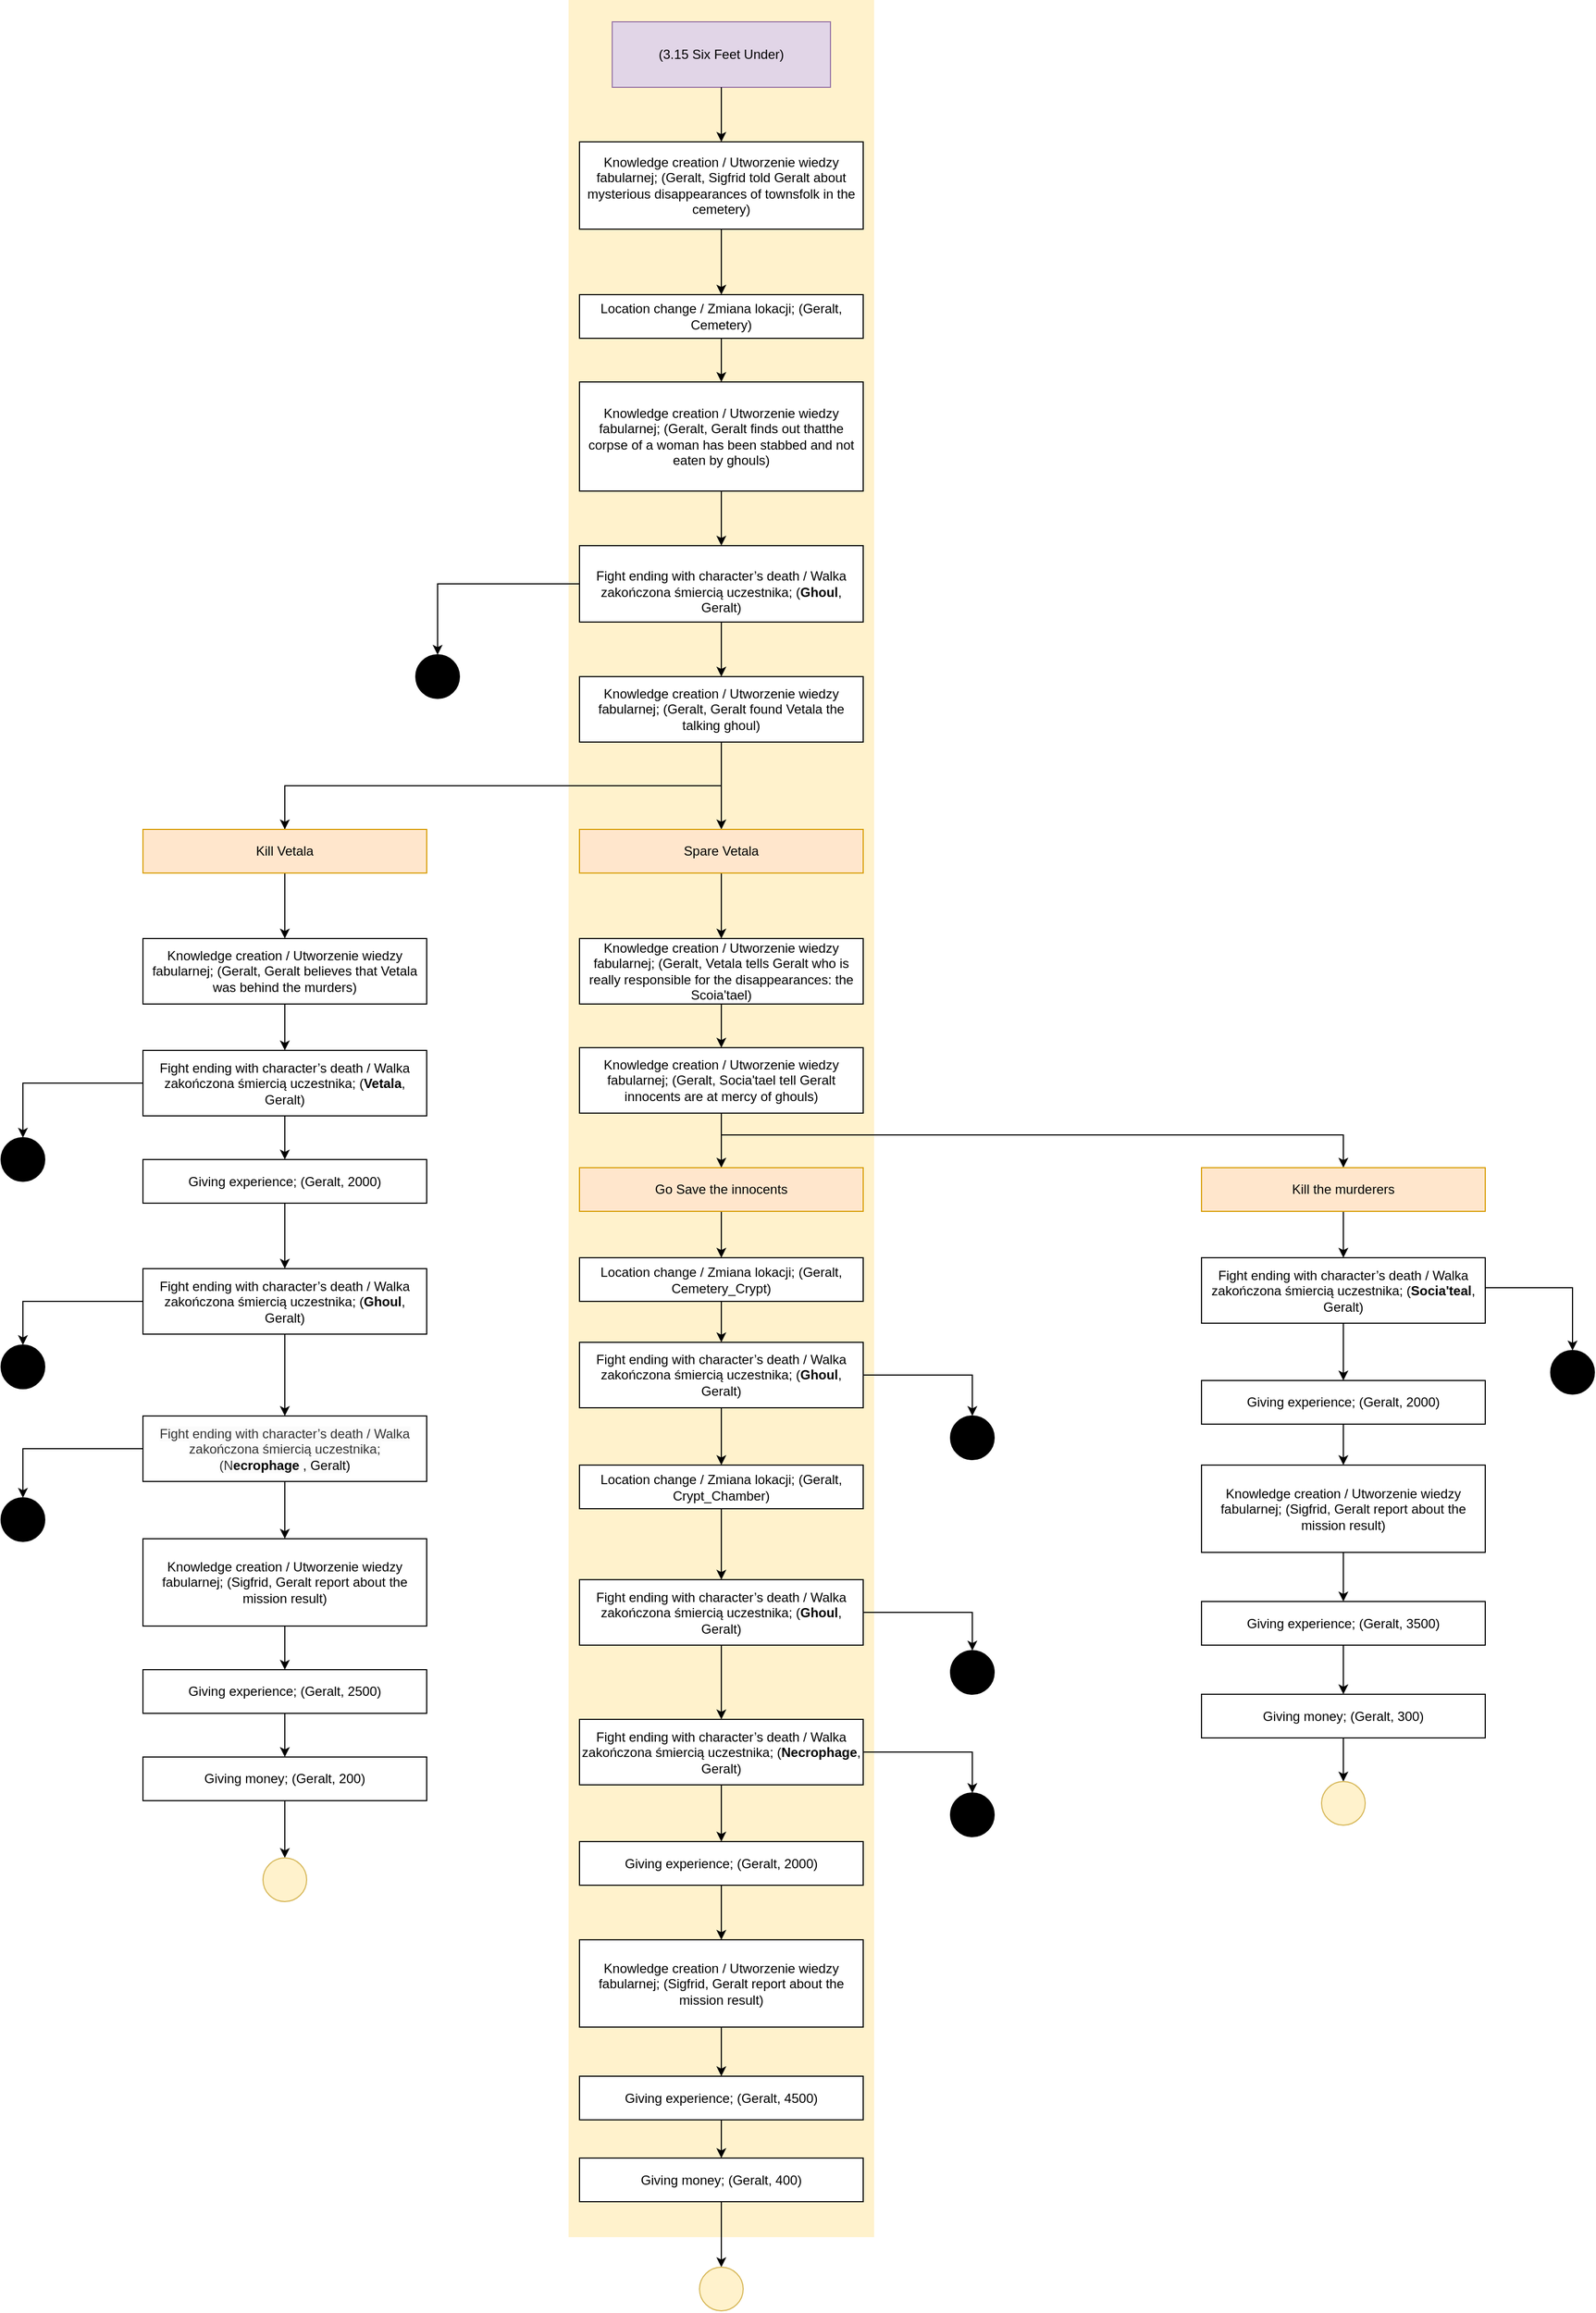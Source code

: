 <mxfile version="23.1.2" type="google">
  <diagram name="Strona-1" id="wG5_umZCjteZVF7WjZrg">
    <mxGraphModel grid="1" page="1" gridSize="10" guides="1" tooltips="1" connect="1" arrows="1" fold="1" pageScale="1" pageWidth="850" pageHeight="1100" math="0" shadow="0">
      <root>
        <mxCell id="0" />
        <mxCell id="1" parent="0" />
        <mxCell id="nVaZI51FeeT5_AW7T5yP-10" value="" style="whiteSpace=wrap;html=1;fillColor=#fff2cc;strokeColor=none;" vertex="1" parent="1">
          <mxGeometry x="-220" y="50" width="280" height="2050" as="geometry" />
        </mxCell>
        <mxCell id="x6JtXPcbMbZOkAOCYJe6-2" value="(3.15 Six Feet Under)" style="rounded=0;whiteSpace=wrap;html=1;fillColor=#e1d5e7;strokeColor=#9673a6;" vertex="1" parent="1">
          <mxGeometry x="-180" y="70" width="200" height="60" as="geometry" />
        </mxCell>
        <mxCell id="x6JtXPcbMbZOkAOCYJe6-3" value="&lt;span&gt;&lt;span dir=&quot;ltr&quot; class=&quot;ui-provider ef ayi ayj ayk ayl aym ayn ayo ayp ayq ayr ays ayt ayu ayv ayw ayx ayy ayz aza azb azc azd aze azf azg azh azi azj azk azl azm azn azo azp&quot;&gt;Knowledge creation / Utworzenie wiedzy fabularnej; (Geralt, Sigfrid told Geralt about mysterious disappearances of townsfolk in the cemetery)&lt;/span&gt;&lt;/span&gt;" style="rounded=0;whiteSpace=wrap;html=1;" vertex="1" parent="1">
          <mxGeometry x="-210" y="180" width="260" height="80" as="geometry" />
        </mxCell>
        <mxCell id="b_2GoEoPAxL19k0eejS7-5" style="edgeStyle=orthogonalEdgeStyle;rounded=0;orthogonalLoop=1;jettySize=auto;html=1;exitX=0;exitY=0.5;exitDx=0;exitDy=0;" edge="1" parent="1" source="FekDQM8jbrZTuftXHcIN-11" target="b_2GoEoPAxL19k0eejS7-1">
          <mxGeometry relative="1" as="geometry">
            <Array as="points">
              <mxPoint x="-340" y="585" />
            </Array>
          </mxGeometry>
        </mxCell>
        <mxCell id="FekDQM8jbrZTuftXHcIN-1" value="" style="endArrow=classic;html=1;rounded=0;exitX=0.5;exitY=1;exitDx=0;exitDy=0;" edge="1" parent="1" source="x6JtXPcbMbZOkAOCYJe6-2" target="x6JtXPcbMbZOkAOCYJe6-3">
          <mxGeometry width="50" height="50" relative="1" as="geometry">
            <mxPoint x="-40" y="320" as="sourcePoint" />
            <mxPoint x="10" y="270" as="targetPoint" />
          </mxGeometry>
        </mxCell>
        <mxCell id="FekDQM8jbrZTuftXHcIN-2" value="" style="endArrow=classic;html=1;rounded=0;exitX=0.5;exitY=1;exitDx=0;exitDy=0;" edge="1" parent="1" source="x6JtXPcbMbZOkAOCYJe6-3" target="FekDQM8jbrZTuftXHcIN-3">
          <mxGeometry width="50" height="50" relative="1" as="geometry">
            <mxPoint x="-110" y="360" as="sourcePoint" />
            <mxPoint x="-80" y="290" as="targetPoint" />
          </mxGeometry>
        </mxCell>
        <mxCell id="FekDQM8jbrZTuftXHcIN-3" value="&lt;span id=&quot;docs-internal-guid-4cfbbf0f-7fff-1ddc-6e00-4f36d3d0db7e&quot;&gt;&lt;span style=&quot;background-color: transparent ; vertical-align: baseline&quot;&gt;&lt;font&gt;&lt;font style=&quot;font-size: 12px;&quot;&gt;Location change / Zmiana lokacji; (Geralt, Cemetery&lt;/font&gt;&lt;/font&gt;&lt;/span&gt;&lt;/span&gt;)&lt;span id=&quot;docs-internal-guid-4cfbbf0f-7fff-1ddc-6e00-4f36d3d0db7e&quot;&gt;&lt;/span&gt;" style="rounded=0;whiteSpace=wrap;html=1;align=center;" vertex="1" parent="1">
          <mxGeometry x="-210" y="320" width="260" height="40" as="geometry" />
        </mxCell>
        <mxCell id="igLQ1kcN2VaOKkPszlF--9" value="Knowledge creation / Utworzenie wiedzy fabularnej; (Geralt, Geralt finds out thatthe corpse of a woman has been stabbed and not eaten by ghouls)" style="rounded=0;whiteSpace=wrap;html=1;align=center;" vertex="1" parent="1">
          <mxGeometry x="-210" y="400" width="260" height="100" as="geometry" />
        </mxCell>
        <mxCell id="FekDQM8jbrZTuftXHcIN-5" value="" style="endArrow=classic;html=1;rounded=0;entryX=0.5;entryY=0;entryDx=0;entryDy=0;exitX=0.5;exitY=1;exitDx=0;exitDy=0;" edge="1" parent="1" source="FekDQM8jbrZTuftXHcIN-3" target="igLQ1kcN2VaOKkPszlF--9">
          <mxGeometry width="50" height="50" relative="1" as="geometry">
            <mxPoint x="-90" y="390" as="sourcePoint" />
            <mxPoint x="-40" y="340" as="targetPoint" />
          </mxGeometry>
        </mxCell>
        <mxCell id="FekDQM8jbrZTuftXHcIN-7" value="" style="endArrow=classic;html=1;rounded=0;entryX=0.5;entryY=0;entryDx=0;entryDy=0;exitX=0.5;exitY=1;exitDx=0;exitDy=0;" edge="1" parent="1" source="igLQ1kcN2VaOKkPszlF--9" target="FekDQM8jbrZTuftXHcIN-11">
          <mxGeometry width="50" height="50" relative="1" as="geometry">
            <mxPoint x="-90" y="500" as="sourcePoint" />
            <mxPoint x="-80" y="530" as="targetPoint" />
          </mxGeometry>
        </mxCell>
        <mxCell id="FekDQM8jbrZTuftXHcIN-11" value="&lt;span id=&quot;docs-internal-guid-4cfbbf0f-7fff-1ddc-6e00-4f36d3d0db7e&quot;&gt;&lt;span style=&quot;background-color: transparent ; vertical-align: baseline&quot;&gt;&lt;font&gt;&lt;font style=&quot;font-size: 12px;&quot;&gt;&lt;br&gt;Fight ending with character’s death / Walka zakończona śmiercią uczestnika; (&lt;b&gt;Ghoul&lt;/b&gt;, Geralt)&lt;/font&gt;&lt;br&gt;&lt;/font&gt;&lt;/span&gt;&lt;/span&gt;" style="rounded=0;whiteSpace=wrap;html=1;align=center;" vertex="1" parent="1">
          <mxGeometry x="-210" y="550" width="260" height="70" as="geometry" />
        </mxCell>
        <mxCell id="b_2GoEoPAxL19k0eejS7-1" value="" style="ellipse;whiteSpace=wrap;html=1;aspect=fixed;fontSize=14;align=center;fillColor=#000000;" vertex="1" parent="1">
          <mxGeometry x="-360" y="650" width="40" height="40" as="geometry" />
        </mxCell>
        <mxCell id="FekDQM8jbrZTuftXHcIN-13" value="&lt;span&gt;&lt;span dir=&quot;ltr&quot; class=&quot;ui-provider ef ayi ayj ayk ayl aym ayn ayo ayp ayq ayr ays ayt ayu ayv ayw ayx ayy ayz aza azb azc azd aze azf azg azh azi azj azk azl azm azn azo azp&quot;&gt;Knowledge creation / Utworzenie wiedzy fabularnej; (Geralt, Geralt found Vetala the talking ghoul)&lt;/span&gt;&lt;/span&gt;" style="rounded=0;whiteSpace=wrap;html=1;" vertex="1" parent="1">
          <mxGeometry x="-210" y="670" width="260" height="60" as="geometry" />
        </mxCell>
        <mxCell id="FekDQM8jbrZTuftXHcIN-14" value="" style="endArrow=classic;html=1;rounded=0;entryX=0.5;entryY=0;entryDx=0;entryDy=0;exitX=0.5;exitY=1;exitDx=0;exitDy=0;" edge="1" parent="1" source="FekDQM8jbrZTuftXHcIN-11" target="FekDQM8jbrZTuftXHcIN-13">
          <mxGeometry width="50" height="50" relative="1" as="geometry">
            <mxPoint x="-190" y="810" as="sourcePoint" />
            <mxPoint x="-140" y="760" as="targetPoint" />
          </mxGeometry>
        </mxCell>
        <mxCell id="x6JtXPcbMbZOkAOCYJe6-6" value="Knowledge creation / Utworzenie wiedzy fabularnej; (Geralt,&amp;nbsp;Vetala tells Geralt who is really responsible for the disappearances: the Scoia&#39;tael)" style="rounded=0;whiteSpace=wrap;html=1;align=center;" vertex="1" parent="1">
          <mxGeometry x="-210" y="910.02" width="260" height="60" as="geometry" />
        </mxCell>
        <mxCell id="x6JtXPcbMbZOkAOCYJe6-8" value="" style="endArrow=classic;html=1;rounded=0;entryX=0.5;entryY=0;entryDx=0;entryDy=0;" edge="1" parent="1" source="bjW2cNjtbmRTyIGhvJUG-101" target="x6JtXPcbMbZOkAOCYJe6-6">
          <mxGeometry width="50" height="50" relative="1" as="geometry">
            <mxPoint x="-80" y="970" as="sourcePoint" />
            <mxPoint x="-80" y="1030" as="targetPoint" />
          </mxGeometry>
        </mxCell>
        <mxCell id="FekDQM8jbrZTuftXHcIN-16" value="" style="endArrow=classic;html=1;rounded=0;entryX=0.5;entryY=0;entryDx=0;entryDy=0;exitX=0.5;exitY=1;exitDx=0;exitDy=0;" edge="1" parent="1" source="x6JtXPcbMbZOkAOCYJe6-6" target="FekDQM8jbrZTuftXHcIN-17">
          <mxGeometry width="50" height="50" relative="1" as="geometry">
            <mxPoint x="-80" y="1140.02" as="sourcePoint" />
            <mxPoint x="-80" y="1040.02" as="targetPoint" />
          </mxGeometry>
        </mxCell>
        <mxCell id="bjW2cNjtbmRTyIGhvJUG-71" style="edgeStyle=orthogonalEdgeStyle;rounded=0;orthogonalLoop=1;jettySize=auto;html=1;exitX=0.5;exitY=1;exitDx=0;exitDy=0;entryX=0.5;entryY=0;entryDx=0;entryDy=0;" edge="1" parent="1" source="bjW2cNjtbmRTyIGhvJUG-97" target="bjW2cNjtbmRTyIGhvJUG-69">
          <mxGeometry relative="1" as="geometry" />
        </mxCell>
        <mxCell id="FekDQM8jbrZTuftXHcIN-17" value="&lt;span id=&quot;docs-internal-guid-4cfbbf0f-7fff-1ddc-6e00-4f36d3d0db7e&quot;&gt;&lt;span style=&quot;background-color: transparent ; vertical-align: baseline&quot;&gt;&lt;font&gt;Knowledge creation / Utworzenie wiedzy fabularnej; (Geralt,&amp;nbsp;Socia&#39;tael tell Geralt innocents are at mercy of ghouls)&lt;br&gt;&lt;/font&gt;&lt;/span&gt;&lt;/span&gt;" style="rounded=0;whiteSpace=wrap;html=1;align=center;" vertex="1" parent="1">
          <mxGeometry x="-210" y="1010.02" width="260" height="60" as="geometry" />
        </mxCell>
        <mxCell id="FekDQM8jbrZTuftXHcIN-19" value="" style="endArrow=classic;html=1;rounded=0;exitX=0.5;exitY=1;exitDx=0;exitDy=0;entryX=0.5;entryY=0;entryDx=0;entryDy=0;" edge="1" parent="1" source="bjW2cNjtbmRTyIGhvJUG-69" target="bjW2cNjtbmRTyIGhvJUG-72">
          <mxGeometry width="50" height="50" relative="1" as="geometry">
            <mxPoint x="-90" y="1357.52" as="sourcePoint" />
            <mxPoint x="-80" y="1280.02" as="targetPoint" />
          </mxGeometry>
        </mxCell>
        <mxCell id="bjW2cNjtbmRTyIGhvJUG-79" style="edgeStyle=orthogonalEdgeStyle;rounded=0;orthogonalLoop=1;jettySize=auto;html=1;entryX=0.5;entryY=0;entryDx=0;entryDy=0;" edge="1" parent="1" source="FekDQM8jbrZTuftXHcIN-24" target="bjW2cNjtbmRTyIGhvJUG-77">
          <mxGeometry relative="1" as="geometry" />
        </mxCell>
        <mxCell id="FekDQM8jbrZTuftXHcIN-24" value="&lt;span id=&quot;docs-internal-guid-4cfbbf0f-7fff-1ddc-6e00-4f36d3d0db7e&quot;&gt;&lt;span style=&quot;background-color: transparent ; vertical-align: baseline&quot;&gt;&lt;font&gt;&lt;font style=&quot;font-size: 12px;&quot;&gt;Location change / Zmiana lokacji; (Geralt, Crypt_Chamber&lt;/font&gt;&lt;/font&gt;&lt;/span&gt;&lt;/span&gt;)&lt;span id=&quot;docs-internal-guid-4cfbbf0f-7fff-1ddc-6e00-4f36d3d0db7e&quot;&gt;&lt;/span&gt;" style="rounded=0;whiteSpace=wrap;html=1;align=center;" vertex="1" parent="1">
          <mxGeometry x="-210" y="1392.52" width="260" height="40" as="geometry" />
        </mxCell>
        <mxCell id="FekDQM8jbrZTuftXHcIN-25" value="" style="endArrow=classic;html=1;rounded=0;exitX=0.5;exitY=1;exitDx=0;exitDy=0;entryX=0.5;entryY=0;entryDx=0;entryDy=0;" edge="1" parent="1" source="bjW2cNjtbmRTyIGhvJUG-72" target="FekDQM8jbrZTuftXHcIN-24">
          <mxGeometry width="50" height="50" relative="1" as="geometry">
            <mxPoint x="-80" y="1320.02" as="sourcePoint" />
            <mxPoint x="300" y="1447.52" as="targetPoint" />
          </mxGeometry>
        </mxCell>
        <mxCell id="bjW2cNjtbmRTyIGhvJUG-4" value="" style="edgeStyle=orthogonalEdgeStyle;rounded=0;orthogonalLoop=1;jettySize=auto;html=1;entryX=0.5;entryY=0;entryDx=0;entryDy=0;entryPerimeter=0;" edge="1" parent="1" source="bjW2cNjtbmRTyIGhvJUG-2" target="bjW2cNjtbmRTyIGhvJUG-31">
          <mxGeometry relative="1" as="geometry">
            <mxPoint x="-480" y="1112.52" as="targetPoint" />
          </mxGeometry>
        </mxCell>
        <mxCell id="bjW2cNjtbmRTyIGhvJUG-2" value="Fight ending with character’s death / Walka zakończona śmiercią uczestnika; (&lt;b style=&quot;border-color: var(--border-color); color: rgb(0, 0, 0);&quot;&gt;Vetala&lt;/b&gt;&lt;span style=&quot;color: rgb(0, 0, 0);&quot;&gt;, Geralt)&lt;/span&gt;" style="rounded=0;whiteSpace=wrap;html=1;align=center;" vertex="1" parent="1">
          <mxGeometry x="-610" y="1012.52" width="260" height="60" as="geometry" />
        </mxCell>
        <mxCell id="bjW2cNjtbmRTyIGhvJUG-6" value="" style="edgeStyle=orthogonalEdgeStyle;rounded=0;orthogonalLoop=1;jettySize=auto;html=1;exitX=0.5;exitY=1;exitDx=0;exitDy=0;" edge="1" parent="1" source="bjW2cNjtbmRTyIGhvJUG-31">
          <mxGeometry relative="1" as="geometry">
            <mxPoint x="-480" y="1172.52" as="sourcePoint" />
            <mxPoint x="-480" y="1212.52" as="targetPoint" />
          </mxGeometry>
        </mxCell>
        <mxCell id="bjW2cNjtbmRTyIGhvJUG-11" value="" style="edgeStyle=orthogonalEdgeStyle;rounded=0;orthogonalLoop=1;jettySize=auto;html=1;" edge="1" parent="1" source="bjW2cNjtbmRTyIGhvJUG-7" target="bjW2cNjtbmRTyIGhvJUG-10">
          <mxGeometry relative="1" as="geometry" />
        </mxCell>
        <mxCell id="bjW2cNjtbmRTyIGhvJUG-7" value="Fight ending with character’s death / Walka zakończona śmiercią uczestnika; (&lt;b style=&quot;border-color: var(--border-color); color: rgb(0, 0, 0);&quot;&gt;Ghoul&lt;/b&gt;&lt;span style=&quot;color: rgb(0, 0, 0);&quot;&gt;, Geralt)&lt;/span&gt;" style="rounded=0;whiteSpace=wrap;html=1;align=center;" vertex="1" parent="1">
          <mxGeometry x="-610" y="1212.52" width="260" height="60" as="geometry" />
        </mxCell>
        <mxCell id="bjW2cNjtbmRTyIGhvJUG-8" style="edgeStyle=orthogonalEdgeStyle;rounded=0;orthogonalLoop=1;jettySize=auto;html=1;" edge="1" parent="1" target="bjW2cNjtbmRTyIGhvJUG-9">
          <mxGeometry relative="1" as="geometry">
            <mxPoint x="-610" y="1242.52" as="sourcePoint" />
            <Array as="points">
              <mxPoint x="-720" y="1242.52" />
            </Array>
          </mxGeometry>
        </mxCell>
        <mxCell id="bjW2cNjtbmRTyIGhvJUG-9" value="" style="ellipse;whiteSpace=wrap;html=1;aspect=fixed;fontSize=14;align=center;fillColor=#000000;" vertex="1" parent="1">
          <mxGeometry x="-740" y="1282.52" width="40" height="40" as="geometry" />
        </mxCell>
        <mxCell id="bjW2cNjtbmRTyIGhvJUG-10" value="&lt;span style=&quot;color: rgb(51, 51, 51); font-family: Helvetica; font-size: 12px; font-style: normal; font-variant-ligatures: normal; font-variant-caps: normal; font-weight: 400; letter-spacing: normal; orphans: 2; text-indent: 0px; text-transform: none; widows: 2; word-spacing: 0px; -webkit-text-stroke-width: 0px; background-color: rgb(251, 251, 251); text-decoration-thickness: initial; text-decoration-style: initial; text-decoration-color: initial; float: none; display: inline !important;&quot;&gt;Fight ending with character’s death / Walka zakończona śmiercią uczestnika; (N&lt;/span&gt;&lt;span style=&quot;border-color: var(--border-color); font-family: Helvetica; font-size: 12px; font-style: normal; font-variant-ligatures: normal; font-variant-caps: normal; letter-spacing: normal; orphans: 2; text-indent: 0px; text-transform: none; widows: 2; word-spacing: 0px; -webkit-text-stroke-width: 0px; background-color: rgb(251, 251, 251); text-decoration-thickness: initial; text-decoration-style: initial; text-decoration-color: initial; color: rgb(0, 0, 0);&quot;&gt;&lt;b&gt;ecrophage&amp;nbsp;&lt;/b&gt;&lt;/span&gt;&lt;span style=&quot;border-color: var(--border-color); font-family: Helvetica; font-size: 12px; font-style: normal; font-variant-ligatures: normal; font-variant-caps: normal; font-weight: 400; letter-spacing: normal; orphans: 2; text-indent: 0px; text-transform: none; widows: 2; word-spacing: 0px; -webkit-text-stroke-width: 0px; background-color: rgb(251, 251, 251); text-decoration-thickness: initial; text-decoration-style: initial; text-decoration-color: initial; color: rgb(0, 0, 0);&quot;&gt;, Geralt)&lt;/span&gt;" style="whiteSpace=wrap;html=1;rounded=0;align=center;verticalAlign=middle;" vertex="1" parent="1">
          <mxGeometry x="-610" y="1347.52" width="260" height="60" as="geometry" />
        </mxCell>
        <mxCell id="bjW2cNjtbmRTyIGhvJUG-12" style="edgeStyle=orthogonalEdgeStyle;rounded=0;orthogonalLoop=1;jettySize=auto;html=1;" edge="1" parent="1" target="bjW2cNjtbmRTyIGhvJUG-13">
          <mxGeometry relative="1" as="geometry">
            <mxPoint x="-610" y="1377.52" as="sourcePoint" />
            <Array as="points">
              <mxPoint x="-720" y="1377.52" />
            </Array>
          </mxGeometry>
        </mxCell>
        <mxCell id="bjW2cNjtbmRTyIGhvJUG-13" value="" style="ellipse;whiteSpace=wrap;html=1;aspect=fixed;fontSize=14;align=center;fillColor=#000000;" vertex="1" parent="1">
          <mxGeometry x="-740" y="1422.52" width="40" height="40" as="geometry" />
        </mxCell>
        <mxCell id="bjW2cNjtbmRTyIGhvJUG-23" style="edgeStyle=orthogonalEdgeStyle;rounded=0;orthogonalLoop=1;jettySize=auto;html=1;exitX=0.5;exitY=1;exitDx=0;exitDy=0;" edge="1" parent="1" source="bjW2cNjtbmRTyIGhvJUG-66" target="bjW2cNjtbmRTyIGhvJUG-25">
          <mxGeometry relative="1" as="geometry">
            <mxPoint x="-480" y="1712.52" as="sourcePoint" />
          </mxGeometry>
        </mxCell>
        <mxCell id="bjW2cNjtbmRTyIGhvJUG-25" value="" style="ellipse;whiteSpace=wrap;html=1;aspect=fixed;fontSize=14;align=center;fillColor=#fff2cc;strokeWidth=1;strokeColor=#d6b656;" vertex="1" parent="1">
          <mxGeometry x="-500" y="1752.52" width="40" height="40" as="geometry" />
        </mxCell>
        <mxCell id="bjW2cNjtbmRTyIGhvJUG-26" value="" style="edgeStyle=orthogonalEdgeStyle;rounded=0;orthogonalLoop=1;jettySize=auto;html=1;exitX=0.5;exitY=1;exitDx=0;exitDy=0;entryX=0.5;entryY=0;entryDx=0;entryDy=0;" edge="1" parent="1" source="bjW2cNjtbmRTyIGhvJUG-10" target="bjW2cNjtbmRTyIGhvJUG-67">
          <mxGeometry relative="1" as="geometry">
            <mxPoint x="-470" y="1282.52" as="sourcePoint" />
            <mxPoint x="-480" y="1447.52" as="targetPoint" />
          </mxGeometry>
        </mxCell>
        <mxCell id="bjW2cNjtbmRTyIGhvJUG-31" value="&lt;span id=&quot;docs-internal-guid-4cfbbf0f-7fff-1ddc-6e00-4f36d3d0db7e&quot;&gt;&lt;span style=&quot;background-color: transparent ; vertical-align: baseline&quot;&gt;&lt;font&gt;&lt;font style=&quot;font-size: 12px;&quot; face=&quot;arial&quot;&gt;Giving experience; (Geralt, 2000)&lt;/font&gt;&lt;br&gt;&lt;/font&gt;&lt;/span&gt;&lt;/span&gt;" style="rounded=0;whiteSpace=wrap;html=1;align=center;" vertex="1" parent="1">
          <mxGeometry x="-610" y="1112.52" width="260" height="40" as="geometry" />
        </mxCell>
        <mxCell id="bjW2cNjtbmRTyIGhvJUG-32" value="" style="edgeStyle=orthogonalEdgeStyle;rounded=0;orthogonalLoop=1;jettySize=auto;html=1;exitX=0.5;exitY=1;exitDx=0;exitDy=0;entryX=0.5;entryY=0;entryDx=0;entryDy=0;" edge="1" parent="1" source="bjW2cNjtbmRTyIGhvJUG-103" target="bjW2cNjtbmRTyIGhvJUG-30">
          <mxGeometry relative="1" as="geometry">
            <mxPoint x="-480" y="1050" as="targetPoint" />
            <mxPoint x="-80" y="790" as="sourcePoint" />
            <Array as="points">
              <mxPoint x="-480" y="770" />
            </Array>
          </mxGeometry>
        </mxCell>
        <mxCell id="bjW2cNjtbmRTyIGhvJUG-58" style="edgeStyle=orthogonalEdgeStyle;rounded=0;orthogonalLoop=1;jettySize=auto;html=1;exitX=0.5;exitY=1;exitDx=0;exitDy=0;entryX=0.5;entryY=0;entryDx=0;entryDy=0;" edge="1" parent="1" source="bjW2cNjtbmRTyIGhvJUG-30" target="bjW2cNjtbmRTyIGhvJUG-2">
          <mxGeometry relative="1" as="geometry" />
        </mxCell>
        <mxCell id="bjW2cNjtbmRTyIGhvJUG-30" value="Knowledge creation / Utworzenie wiedzy fabularnej; (Geralt, Geralt believes that Vetala was behind the murders)" style="whiteSpace=wrap;html=1;rounded=0;" vertex="1" parent="1">
          <mxGeometry x="-610" y="910.02" width="260" height="60" as="geometry" />
        </mxCell>
        <mxCell id="bjW2cNjtbmRTyIGhvJUG-33" style="edgeStyle=orthogonalEdgeStyle;rounded=0;orthogonalLoop=1;jettySize=auto;html=1;" edge="1" parent="1" source="bjW2cNjtbmRTyIGhvJUG-2" target="bjW2cNjtbmRTyIGhvJUG-34">
          <mxGeometry relative="1" as="geometry">
            <mxPoint x="-610" y="1042.52" as="sourcePoint" />
            <Array as="points">
              <mxPoint x="-720" y="1042.52" />
            </Array>
          </mxGeometry>
        </mxCell>
        <mxCell id="bjW2cNjtbmRTyIGhvJUG-34" value="" style="ellipse;whiteSpace=wrap;html=1;aspect=fixed;fontSize=14;align=center;fillColor=#000000;" vertex="1" parent="1">
          <mxGeometry x="-740" y="1092.52" width="40" height="40" as="geometry" />
        </mxCell>
        <mxCell id="bjW2cNjtbmRTyIGhvJUG-42" value="Fight ending with character’s death / Walka zakończona śmiercią uczestnika; (&lt;b style=&quot;border-color: var(--border-color); color: rgb(0, 0, 0);&quot;&gt;Socia&#39;teal&lt;/b&gt;&lt;span style=&quot;color: rgb(0, 0, 0);&quot;&gt;, Geralt)&lt;/span&gt;" style="rounded=0;whiteSpace=wrap;html=1;align=center;" vertex="1" parent="1">
          <mxGeometry x="360" y="1202.5" width="260" height="60" as="geometry" />
        </mxCell>
        <mxCell id="bjW2cNjtbmRTyIGhvJUG-43" style="edgeStyle=orthogonalEdgeStyle;rounded=0;orthogonalLoop=1;jettySize=auto;html=1;exitX=1;exitY=0.5;exitDx=0;exitDy=0;" edge="1" parent="1" source="bjW2cNjtbmRTyIGhvJUG-42" target="bjW2cNjtbmRTyIGhvJUG-44">
          <mxGeometry relative="1" as="geometry">
            <mxPoint x="360" y="1297.52" as="sourcePoint" />
            <Array as="points">
              <mxPoint x="620" y="1230" />
              <mxPoint x="700" y="1230" />
            </Array>
          </mxGeometry>
        </mxCell>
        <mxCell id="bjW2cNjtbmRTyIGhvJUG-44" value="" style="ellipse;whiteSpace=wrap;html=1;aspect=fixed;fontSize=14;align=center;fillColor=#000000;" vertex="1" parent="1">
          <mxGeometry x="680" y="1287.5" width="40" height="40" as="geometry" />
        </mxCell>
        <mxCell id="bjW2cNjtbmRTyIGhvJUG-48" value="&lt;span id=&quot;docs-internal-guid-4cfbbf0f-7fff-1ddc-6e00-4f36d3d0db7e&quot;&gt;&lt;span style=&quot;background-color: transparent ; vertical-align: baseline&quot;&gt;&lt;font&gt;&lt;font style=&quot;font-size: 12px;&quot; face=&quot;arial&quot;&gt;Giving experience; (Geralt, 3500)&lt;/font&gt;&lt;br&gt;&lt;/font&gt;&lt;/span&gt;&lt;/span&gt;" style="rounded=0;whiteSpace=wrap;html=1;align=center;" vertex="1" parent="1">
          <mxGeometry x="360" y="1517.52" width="260" height="40" as="geometry" />
        </mxCell>
        <mxCell id="bjW2cNjtbmRTyIGhvJUG-49" value="" style="endArrow=classic;html=1;rounded=0;entryX=0.5;entryY=0;entryDx=0;entryDy=0;exitX=0.5;exitY=1;exitDx=0;exitDy=0;" edge="1" parent="1" source="bjW2cNjtbmRTyIGhvJUG-48" target="bjW2cNjtbmRTyIGhvJUG-51">
          <mxGeometry width="50" height="50" relative="1" as="geometry">
            <mxPoint x="560" y="1605" as="sourcePoint" />
            <mxPoint x="489.76" y="1595" as="targetPoint" />
          </mxGeometry>
        </mxCell>
        <mxCell id="bjW2cNjtbmRTyIGhvJUG-50" style="edgeStyle=orthogonalEdgeStyle;rounded=0;orthogonalLoop=1;jettySize=auto;html=1;" edge="1" parent="1" source="bjW2cNjtbmRTyIGhvJUG-51" target="bjW2cNjtbmRTyIGhvJUG-52">
          <mxGeometry relative="1" as="geometry" />
        </mxCell>
        <mxCell id="bjW2cNjtbmRTyIGhvJUG-51" value="&lt;span id=&quot;docs-internal-guid-4cfbbf0f-7fff-1ddc-6e00-4f36d3d0db7e&quot;&gt;&lt;span style=&quot;background-color: transparent ; vertical-align: baseline&quot;&gt;&lt;font&gt;&lt;font style=&quot;font-size: 12px;&quot; face=&quot;arial&quot;&gt;Giving money; (Geralt, 300)&lt;/font&gt;&lt;br&gt;&lt;/font&gt;&lt;/span&gt;&lt;/span&gt;" style="rounded=0;whiteSpace=wrap;html=1;align=center;" vertex="1" parent="1">
          <mxGeometry x="360" y="1602.52" width="260" height="40" as="geometry" />
        </mxCell>
        <mxCell id="bjW2cNjtbmRTyIGhvJUG-52" value="" style="ellipse;whiteSpace=wrap;html=1;aspect=fixed;fontSize=14;align=center;fillColor=#fff2cc;strokeWidth=1;strokeColor=#d6b656;" vertex="1" parent="1">
          <mxGeometry x="470" y="1682.5" width="40" height="40" as="geometry" />
        </mxCell>
        <mxCell id="bjW2cNjtbmRTyIGhvJUG-53" value="" style="edgeStyle=orthogonalEdgeStyle;rounded=0;orthogonalLoop=1;jettySize=auto;html=1;exitX=0.5;exitY=1;exitDx=0;exitDy=0;entryX=0.5;entryY=0;entryDx=0;entryDy=0;" edge="1" parent="1" source="bjW2cNjtbmRTyIGhvJUG-62" target="bjW2cNjtbmRTyIGhvJUG-48">
          <mxGeometry relative="1" as="geometry">
            <mxPoint x="490" y="1490" as="sourcePoint" />
            <mxPoint x="500" y="1440" as="targetPoint" />
          </mxGeometry>
        </mxCell>
        <mxCell id="bjW2cNjtbmRTyIGhvJUG-56" style="edgeStyle=orthogonalEdgeStyle;rounded=0;orthogonalLoop=1;jettySize=auto;html=1;" edge="1" parent="1">
          <mxGeometry relative="1" as="geometry">
            <mxPoint x="520" y="1059.957" as="sourcePoint" />
            <Array as="points">
              <mxPoint x="640" y="1060" />
            </Array>
          </mxGeometry>
        </mxCell>
        <mxCell id="bjW2cNjtbmRTyIGhvJUG-59" style="edgeStyle=orthogonalEdgeStyle;rounded=0;orthogonalLoop=1;jettySize=auto;html=1;entryX=0.5;entryY=0;entryDx=0;entryDy=0;exitX=0.5;exitY=1;exitDx=0;exitDy=0;" edge="1" parent="1" source="FekDQM8jbrZTuftXHcIN-17" target="bjW2cNjtbmRTyIGhvJUG-99">
          <mxGeometry relative="1" as="geometry">
            <mxPoint x="-80" y="1120.02" as="sourcePoint" />
            <Array as="points">
              <mxPoint x="-80" y="1090" />
              <mxPoint x="490" y="1090" />
            </Array>
          </mxGeometry>
        </mxCell>
        <mxCell id="bjW2cNjtbmRTyIGhvJUG-63" style="edgeStyle=orthogonalEdgeStyle;rounded=0;orthogonalLoop=1;jettySize=auto;html=1;exitX=0.5;exitY=1;exitDx=0;exitDy=0;entryX=0.5;entryY=0;entryDx=0;entryDy=0;" edge="1" parent="1" source="bjW2cNjtbmRTyIGhvJUG-60" target="bjW2cNjtbmRTyIGhvJUG-62">
          <mxGeometry relative="1" as="geometry" />
        </mxCell>
        <mxCell id="bjW2cNjtbmRTyIGhvJUG-60" value="&lt;span id=&quot;docs-internal-guid-4cfbbf0f-7fff-1ddc-6e00-4f36d3d0db7e&quot;&gt;&lt;span style=&quot;background-color: transparent ; vertical-align: baseline&quot;&gt;&lt;font&gt;&lt;font style=&quot;font-size: 12px;&quot; face=&quot;arial&quot;&gt;Giving experience; (Geralt, 2000)&lt;/font&gt;&lt;br&gt;&lt;/font&gt;&lt;/span&gt;&lt;/span&gt;" style="rounded=0;whiteSpace=wrap;html=1;align=center;" vertex="1" parent="1">
          <mxGeometry x="360" y="1315" width="260" height="40" as="geometry" />
        </mxCell>
        <mxCell id="bjW2cNjtbmRTyIGhvJUG-61" value="" style="edgeStyle=orthogonalEdgeStyle;rounded=0;orthogonalLoop=1;jettySize=auto;html=1;exitX=0.5;exitY=1;exitDx=0;exitDy=0;entryX=0.5;entryY=0;entryDx=0;entryDy=0;" edge="1" parent="1" source="bjW2cNjtbmRTyIGhvJUG-42" target="bjW2cNjtbmRTyIGhvJUG-60">
          <mxGeometry relative="1" as="geometry">
            <mxPoint x="490" y="1300.02" as="sourcePoint" />
            <mxPoint x="500" y="1250.02" as="targetPoint" />
          </mxGeometry>
        </mxCell>
        <mxCell id="bjW2cNjtbmRTyIGhvJUG-62" value="&lt;span&gt;&lt;span dir=&quot;ltr&quot; class=&quot;ui-provider ef ayi ayj ayk ayl aym ayn ayo ayp ayq ayr ays ayt ayu ayv ayw ayx ayy ayz aza azb azc azd aze azf azg azh azi azj azk azl azm azn azo azp&quot;&gt;Knowledge creation / Utworzenie wiedzy fabularnej; (Sigfrid, Geralt report about the mission result)&lt;/span&gt;&lt;/span&gt;" style="rounded=0;whiteSpace=wrap;html=1;" vertex="1" parent="1">
          <mxGeometry x="360" y="1392.52" width="260" height="80" as="geometry" />
        </mxCell>
        <mxCell id="bjW2cNjtbmRTyIGhvJUG-64" value="&lt;span id=&quot;docs-internal-guid-4cfbbf0f-7fff-1ddc-6e00-4f36d3d0db7e&quot;&gt;&lt;span style=&quot;background-color: transparent ; vertical-align: baseline&quot;&gt;&lt;font&gt;&lt;font style=&quot;font-size: 12px;&quot; face=&quot;arial&quot;&gt;Giving experience; (Geralt, 2500)&lt;/font&gt;&lt;br&gt;&lt;/font&gt;&lt;/span&gt;&lt;/span&gt;" style="rounded=0;whiteSpace=wrap;html=1;align=center;" vertex="1" parent="1">
          <mxGeometry x="-610" y="1580.02" width="260" height="40" as="geometry" />
        </mxCell>
        <mxCell id="bjW2cNjtbmRTyIGhvJUG-65" value="" style="endArrow=classic;html=1;rounded=0;entryX=0.5;entryY=0;entryDx=0;entryDy=0;exitX=0.5;exitY=1;exitDx=0;exitDy=0;" edge="1" parent="1" source="bjW2cNjtbmRTyIGhvJUG-64" target="bjW2cNjtbmRTyIGhvJUG-66">
          <mxGeometry width="50" height="50" relative="1" as="geometry">
            <mxPoint x="-410" y="1665.02" as="sourcePoint" />
            <mxPoint x="-480.24" y="1655.02" as="targetPoint" />
          </mxGeometry>
        </mxCell>
        <mxCell id="bjW2cNjtbmRTyIGhvJUG-66" value="&lt;span id=&quot;docs-internal-guid-4cfbbf0f-7fff-1ddc-6e00-4f36d3d0db7e&quot;&gt;&lt;span style=&quot;background-color: transparent ; vertical-align: baseline&quot;&gt;&lt;font&gt;&lt;font style=&quot;font-size: 12px;&quot; face=&quot;arial&quot;&gt;Giving money; (Geralt, 200)&lt;/font&gt;&lt;br&gt;&lt;/font&gt;&lt;/span&gt;&lt;/span&gt;" style="rounded=0;whiteSpace=wrap;html=1;align=center;" vertex="1" parent="1">
          <mxGeometry x="-610" y="1660.02" width="260" height="40" as="geometry" />
        </mxCell>
        <mxCell id="bjW2cNjtbmRTyIGhvJUG-68" style="edgeStyle=orthogonalEdgeStyle;rounded=0;orthogonalLoop=1;jettySize=auto;html=1;exitX=0.5;exitY=1;exitDx=0;exitDy=0;entryX=0.5;entryY=0;entryDx=0;entryDy=0;" edge="1" parent="1" source="bjW2cNjtbmRTyIGhvJUG-67" target="bjW2cNjtbmRTyIGhvJUG-64">
          <mxGeometry relative="1" as="geometry" />
        </mxCell>
        <mxCell id="bjW2cNjtbmRTyIGhvJUG-67" value="&lt;span&gt;&lt;span dir=&quot;ltr&quot; class=&quot;ui-provider ef ayi ayj ayk ayl aym ayn ayo ayp ayq ayr ays ayt ayu ayv ayw ayx ayy ayz aza azb azc azd aze azf azg azh azi azj azk azl azm azn azo azp&quot;&gt;Knowledge creation / Utworzenie wiedzy fabularnej; (Sigfrid, Geralt report about the mission result)&lt;/span&gt;&lt;/span&gt;" style="rounded=0;whiteSpace=wrap;html=1;" vertex="1" parent="1">
          <mxGeometry x="-610" y="1460.02" width="260" height="80" as="geometry" />
        </mxCell>
        <mxCell id="bjW2cNjtbmRTyIGhvJUG-69" value="&lt;span id=&quot;docs-internal-guid-4cfbbf0f-7fff-1ddc-6e00-4f36d3d0db7e&quot;&gt;&lt;span style=&quot;background-color: transparent ; vertical-align: baseline&quot;&gt;&lt;font&gt;&lt;font style=&quot;font-size: 12px;&quot;&gt;Location change / Zmiana lokacji; (Geralt, Cemetery_Crypt&lt;/font&gt;&lt;/font&gt;&lt;/span&gt;&lt;/span&gt;)&lt;span id=&quot;docs-internal-guid-4cfbbf0f-7fff-1ddc-6e00-4f36d3d0db7e&quot;&gt;&lt;/span&gt;" style="rounded=0;whiteSpace=wrap;html=1;align=center;" vertex="1" parent="1">
          <mxGeometry x="-210" y="1202.5" width="260" height="40" as="geometry" />
        </mxCell>
        <mxCell id="bjW2cNjtbmRTyIGhvJUG-73" style="edgeStyle=orthogonalEdgeStyle;rounded=0;orthogonalLoop=1;jettySize=auto;html=1;exitX=1;exitY=0.5;exitDx=0;exitDy=0;" edge="1" parent="1" source="bjW2cNjtbmRTyIGhvJUG-72" target="bjW2cNjtbmRTyIGhvJUG-74">
          <mxGeometry relative="1" as="geometry">
            <mxPoint x="190" y="1310.167" as="targetPoint" />
          </mxGeometry>
        </mxCell>
        <mxCell id="bjW2cNjtbmRTyIGhvJUG-72" value="Fight ending with character’s death / Walka zakończona śmiercią uczestnika; (&lt;b style=&quot;border-color: var(--border-color); color: rgb(0, 0, 0);&quot;&gt;Ghoul&lt;/b&gt;&lt;span style=&quot;color: rgb(0, 0, 0);&quot;&gt;, Geralt)&lt;/span&gt;" style="rounded=0;whiteSpace=wrap;html=1;align=center;" vertex="1" parent="1">
          <mxGeometry x="-210" y="1280.02" width="260" height="60" as="geometry" />
        </mxCell>
        <mxCell id="bjW2cNjtbmRTyIGhvJUG-74" value="" style="ellipse;whiteSpace=wrap;html=1;aspect=fixed;fontSize=14;align=center;fillColor=#000000;" vertex="1" parent="1">
          <mxGeometry x="130" y="1347.52" width="40" height="40" as="geometry" />
        </mxCell>
        <mxCell id="bjW2cNjtbmRTyIGhvJUG-75" value="" style="endArrow=classic;html=1;rounded=0;exitX=0.5;exitY=1;exitDx=0;exitDy=0;entryX=0.5;entryY=0;entryDx=0;entryDy=0;" edge="1" parent="1" source="bjW2cNjtbmRTyIGhvJUG-77" target="bjW2cNjtbmRTyIGhvJUG-82">
          <mxGeometry width="50" height="50" relative="1" as="geometry">
            <mxPoint x="-80" y="1535.02" as="sourcePoint" />
            <mxPoint x="-80" y="1607.52" as="targetPoint" />
          </mxGeometry>
        </mxCell>
        <mxCell id="bjW2cNjtbmRTyIGhvJUG-76" style="edgeStyle=orthogonalEdgeStyle;rounded=0;orthogonalLoop=1;jettySize=auto;html=1;exitX=1;exitY=0.5;exitDx=0;exitDy=0;" edge="1" parent="1" source="bjW2cNjtbmRTyIGhvJUG-77" target="bjW2cNjtbmRTyIGhvJUG-78">
          <mxGeometry relative="1" as="geometry">
            <mxPoint x="190" y="1525.167" as="targetPoint" />
          </mxGeometry>
        </mxCell>
        <mxCell id="bjW2cNjtbmRTyIGhvJUG-77" value="Fight ending with character’s death / Walka zakończona śmiercią uczestnika; (&lt;b style=&quot;border-color: var(--border-color); color: rgb(0, 0, 0);&quot;&gt;Ghoul&lt;/b&gt;&lt;span style=&quot;color: rgb(0, 0, 0);&quot;&gt;, Geralt)&lt;/span&gt;" style="rounded=0;whiteSpace=wrap;html=1;align=center;" vertex="1" parent="1">
          <mxGeometry x="-210" y="1497.52" width="260" height="60" as="geometry" />
        </mxCell>
        <mxCell id="bjW2cNjtbmRTyIGhvJUG-78" value="" style="ellipse;whiteSpace=wrap;html=1;aspect=fixed;fontSize=14;align=center;fillColor=#000000;" vertex="1" parent="1">
          <mxGeometry x="130" y="1562.52" width="40" height="40" as="geometry" />
        </mxCell>
        <mxCell id="bjW2cNjtbmRTyIGhvJUG-80" value="" style="endArrow=classic;html=1;rounded=0;exitX=0.5;exitY=1;exitDx=0;exitDy=0;entryX=0.5;entryY=0;entryDx=0;entryDy=0;" edge="1" parent="1" source="bjW2cNjtbmRTyIGhvJUG-82" target="bjW2cNjtbmRTyIGhvJUG-92">
          <mxGeometry width="50" height="50" relative="1" as="geometry">
            <mxPoint x="-80" y="1665.52" as="sourcePoint" />
            <mxPoint x="-80" y="1733.02" as="targetPoint" />
          </mxGeometry>
        </mxCell>
        <mxCell id="bjW2cNjtbmRTyIGhvJUG-81" style="edgeStyle=orthogonalEdgeStyle;rounded=0;orthogonalLoop=1;jettySize=auto;html=1;exitX=1;exitY=0.5;exitDx=0;exitDy=0;" edge="1" parent="1" source="bjW2cNjtbmRTyIGhvJUG-82" target="bjW2cNjtbmRTyIGhvJUG-83">
          <mxGeometry relative="1" as="geometry">
            <mxPoint x="190" y="1655.667" as="targetPoint" />
          </mxGeometry>
        </mxCell>
        <mxCell id="bjW2cNjtbmRTyIGhvJUG-82" value="Fight ending with character’s death / Walka zakończona śmiercią uczestnika; (&lt;b style=&quot;border-color: var(--border-color); color: rgb(0, 0, 0);&quot;&gt;Necrophage&lt;/b&gt;&lt;span style=&quot;color: rgb(0, 0, 0);&quot;&gt;, Geralt)&lt;/span&gt;" style="rounded=0;whiteSpace=wrap;html=1;align=center;" vertex="1" parent="1">
          <mxGeometry x="-210" y="1625.52" width="260" height="60" as="geometry" />
        </mxCell>
        <mxCell id="bjW2cNjtbmRTyIGhvJUG-83" value="" style="ellipse;whiteSpace=wrap;html=1;aspect=fixed;fontSize=14;align=center;fillColor=#000000;" vertex="1" parent="1">
          <mxGeometry x="130" y="1693.02" width="40" height="40" as="geometry" />
        </mxCell>
        <mxCell id="bjW2cNjtbmRTyIGhvJUG-85" value="&lt;span id=&quot;docs-internal-guid-4cfbbf0f-7fff-1ddc-6e00-4f36d3d0db7e&quot;&gt;&lt;span style=&quot;background-color: transparent ; vertical-align: baseline&quot;&gt;&lt;font&gt;&lt;font style=&quot;font-size: 12px;&quot; face=&quot;arial&quot;&gt;Giving experience; (Geralt, 4500)&lt;/font&gt;&lt;br&gt;&lt;/font&gt;&lt;/span&gt;&lt;/span&gt;" style="rounded=0;whiteSpace=wrap;html=1;align=center;" vertex="1" parent="1">
          <mxGeometry x="-210" y="1952.52" width="260" height="40" as="geometry" />
        </mxCell>
        <mxCell id="bjW2cNjtbmRTyIGhvJUG-86" value="" style="endArrow=classic;html=1;rounded=0;entryX=0.5;entryY=0;entryDx=0;entryDy=0;exitX=0.5;exitY=1;exitDx=0;exitDy=0;" edge="1" parent="1" source="bjW2cNjtbmRTyIGhvJUG-85" target="bjW2cNjtbmRTyIGhvJUG-88">
          <mxGeometry width="50" height="50" relative="1" as="geometry">
            <mxPoint x="-10" y="2027.52" as="sourcePoint" />
            <mxPoint x="-80.24" y="2017.52" as="targetPoint" />
          </mxGeometry>
        </mxCell>
        <mxCell id="bjW2cNjtbmRTyIGhvJUG-87" style="edgeStyle=orthogonalEdgeStyle;rounded=0;orthogonalLoop=1;jettySize=auto;html=1;" edge="1" parent="1" source="bjW2cNjtbmRTyIGhvJUG-88" target="bjW2cNjtbmRTyIGhvJUG-89">
          <mxGeometry relative="1" as="geometry" />
        </mxCell>
        <mxCell id="bjW2cNjtbmRTyIGhvJUG-88" value="&lt;span id=&quot;docs-internal-guid-4cfbbf0f-7fff-1ddc-6e00-4f36d3d0db7e&quot;&gt;&lt;span style=&quot;background-color: transparent ; vertical-align: baseline&quot;&gt;&lt;font&gt;&lt;font style=&quot;font-size: 12px;&quot; face=&quot;arial&quot;&gt;Giving money; (Geralt, 400)&lt;/font&gt;&lt;br&gt;&lt;/font&gt;&lt;/span&gt;&lt;/span&gt;" style="rounded=0;whiteSpace=wrap;html=1;align=center;" vertex="1" parent="1">
          <mxGeometry x="-210" y="2027.52" width="260" height="40" as="geometry" />
        </mxCell>
        <mxCell id="bjW2cNjtbmRTyIGhvJUG-89" value="" style="ellipse;whiteSpace=wrap;html=1;aspect=fixed;fontSize=14;align=center;fillColor=#fff2cc;strokeWidth=1;strokeColor=#d6b656;" vertex="1" parent="1">
          <mxGeometry x="-100" y="2127.52" width="40" height="40" as="geometry" />
        </mxCell>
        <mxCell id="bjW2cNjtbmRTyIGhvJUG-90" value="" style="edgeStyle=orthogonalEdgeStyle;rounded=0;orthogonalLoop=1;jettySize=auto;html=1;exitX=0.5;exitY=1;exitDx=0;exitDy=0;entryX=0.5;entryY=0;entryDx=0;entryDy=0;" edge="1" parent="1" source="bjW2cNjtbmRTyIGhvJUG-93" target="bjW2cNjtbmRTyIGhvJUG-85">
          <mxGeometry relative="1" as="geometry">
            <mxPoint x="-80" y="1912.52" as="sourcePoint" />
            <mxPoint x="-70" y="1862.52" as="targetPoint" />
          </mxGeometry>
        </mxCell>
        <mxCell id="bjW2cNjtbmRTyIGhvJUG-91" style="edgeStyle=orthogonalEdgeStyle;rounded=0;orthogonalLoop=1;jettySize=auto;html=1;exitX=0.5;exitY=1;exitDx=0;exitDy=0;entryX=0.5;entryY=0;entryDx=0;entryDy=0;" edge="1" parent="1" source="bjW2cNjtbmRTyIGhvJUG-92" target="bjW2cNjtbmRTyIGhvJUG-93">
          <mxGeometry relative="1" as="geometry" />
        </mxCell>
        <mxCell id="bjW2cNjtbmRTyIGhvJUG-92" value="&lt;span id=&quot;docs-internal-guid-4cfbbf0f-7fff-1ddc-6e00-4f36d3d0db7e&quot;&gt;&lt;span style=&quot;background-color: transparent ; vertical-align: baseline&quot;&gt;&lt;font&gt;&lt;font style=&quot;font-size: 12px;&quot; face=&quot;arial&quot;&gt;Giving experience; (Geralt, 2000)&lt;/font&gt;&lt;br&gt;&lt;/font&gt;&lt;/span&gt;&lt;/span&gt;" style="rounded=0;whiteSpace=wrap;html=1;align=center;" vertex="1" parent="1">
          <mxGeometry x="-210" y="1737.52" width="260" height="40" as="geometry" />
        </mxCell>
        <mxCell id="bjW2cNjtbmRTyIGhvJUG-93" value="&lt;span&gt;&lt;span dir=&quot;ltr&quot; class=&quot;ui-provider ef ayi ayj ayk ayl aym ayn ayo ayp ayq ayr ays ayt ayu ayv ayw ayx ayy ayz aza azb azc azd aze azf azg azh azi azj azk azl azm azn azo azp&quot;&gt;Knowledge creation / Utworzenie wiedzy fabularnej; (Sigfrid, Geralt report about the mission result)&lt;/span&gt;&lt;/span&gt;" style="rounded=0;whiteSpace=wrap;html=1;" vertex="1" parent="1">
          <mxGeometry x="-210" y="1827.52" width="260" height="80" as="geometry" />
        </mxCell>
        <mxCell id="bjW2cNjtbmRTyIGhvJUG-98" value="" style="edgeStyle=orthogonalEdgeStyle;rounded=0;orthogonalLoop=1;jettySize=auto;html=1;exitX=0.5;exitY=1;exitDx=0;exitDy=0;entryX=0.5;entryY=0;entryDx=0;entryDy=0;" edge="1" parent="1" source="FekDQM8jbrZTuftXHcIN-17" target="bjW2cNjtbmRTyIGhvJUG-97">
          <mxGeometry relative="1" as="geometry">
            <mxPoint x="-80" y="1070.02" as="sourcePoint" />
            <mxPoint x="-80" y="1293.02" as="targetPoint" />
          </mxGeometry>
        </mxCell>
        <mxCell id="bjW2cNjtbmRTyIGhvJUG-97" value="Go Save the innocents" style="rounded=0;whiteSpace=wrap;html=1;align=center;fillColor=#ffe6cc;strokeColor=#d79b00;" vertex="1" parent="1">
          <mxGeometry x="-210" y="1120" width="260" height="40" as="geometry" />
        </mxCell>
        <mxCell id="bjW2cNjtbmRTyIGhvJUG-100" style="edgeStyle=orthogonalEdgeStyle;rounded=0;orthogonalLoop=1;jettySize=auto;html=1;exitX=0.5;exitY=1;exitDx=0;exitDy=0;entryX=0.5;entryY=0;entryDx=0;entryDy=0;" edge="1" parent="1" source="bjW2cNjtbmRTyIGhvJUG-99" target="bjW2cNjtbmRTyIGhvJUG-42">
          <mxGeometry relative="1" as="geometry" />
        </mxCell>
        <mxCell id="bjW2cNjtbmRTyIGhvJUG-99" value="Kill the murderers" style="rounded=0;whiteSpace=wrap;html=1;align=center;fillColor=#ffe6cc;strokeColor=#d79b00;" vertex="1" parent="1">
          <mxGeometry x="360" y="1120" width="260" height="40" as="geometry" />
        </mxCell>
        <mxCell id="bjW2cNjtbmRTyIGhvJUG-102" value="" style="endArrow=classic;html=1;rounded=0;entryX=0.5;entryY=0;entryDx=0;entryDy=0;" edge="1" parent="1" source="FekDQM8jbrZTuftXHcIN-13" target="bjW2cNjtbmRTyIGhvJUG-101">
          <mxGeometry width="50" height="50" relative="1" as="geometry">
            <mxPoint x="-80" y="730" as="sourcePoint" />
            <mxPoint x="-80" y="910" as="targetPoint" />
          </mxGeometry>
        </mxCell>
        <mxCell id="bjW2cNjtbmRTyIGhvJUG-101" value="Spare Vetala" style="rounded=0;whiteSpace=wrap;html=1;align=center;fillColor=#ffe6cc;strokeColor=#d79b00;" vertex="1" parent="1">
          <mxGeometry x="-210" y="810" width="260" height="40" as="geometry" />
        </mxCell>
        <mxCell id="bjW2cNjtbmRTyIGhvJUG-104" value="" style="edgeStyle=orthogonalEdgeStyle;rounded=0;orthogonalLoop=1;jettySize=auto;html=1;exitX=0.5;exitY=1;exitDx=0;exitDy=0;entryX=0.5;entryY=0;entryDx=0;entryDy=0;" edge="1" parent="1" source="FekDQM8jbrZTuftXHcIN-13" target="bjW2cNjtbmRTyIGhvJUG-103">
          <mxGeometry relative="1" as="geometry">
            <mxPoint x="-480" y="910" as="targetPoint" />
            <mxPoint x="-80" y="730" as="sourcePoint" />
            <Array as="points">
              <mxPoint x="-80" y="770" />
            </Array>
          </mxGeometry>
        </mxCell>
        <mxCell id="bjW2cNjtbmRTyIGhvJUG-103" value="Kill Vetala" style="rounded=0;whiteSpace=wrap;html=1;align=center;fillColor=#ffe6cc;strokeColor=#d79b00;" vertex="1" parent="1">
          <mxGeometry x="-610" y="810" width="260" height="40" as="geometry" />
        </mxCell>
      </root>
    </mxGraphModel>
  </diagram>
</mxfile>
